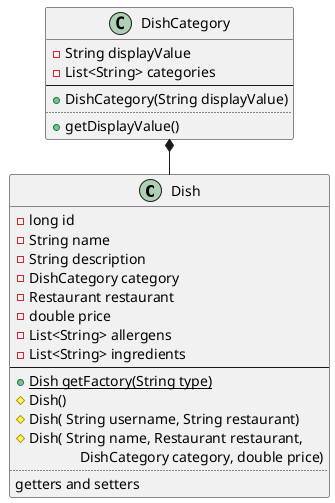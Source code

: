 @startuml user
left to right direction
class Dish {
  -long id
  -String name
  -String description
  -DishCategory category
  -Restaurant restaurant
  -double price
  -List<String> allergens
  -List<String> ingredients
  --
  +Dish {static} getFactory(String type)
  #Dish()
  #Dish( String username, String restaurant)
  #Dish( String name, Restaurant restaurant, 
  \t      DishCategory category, double price)
  ..
  getters and setters
}

class DishCategory{
    -String displayValue
    -List<String> categories
    --
    +DishCategory(String displayValue)
    ..
    +getDisplayValue()
}

DishCategory *- Dish
@enduml